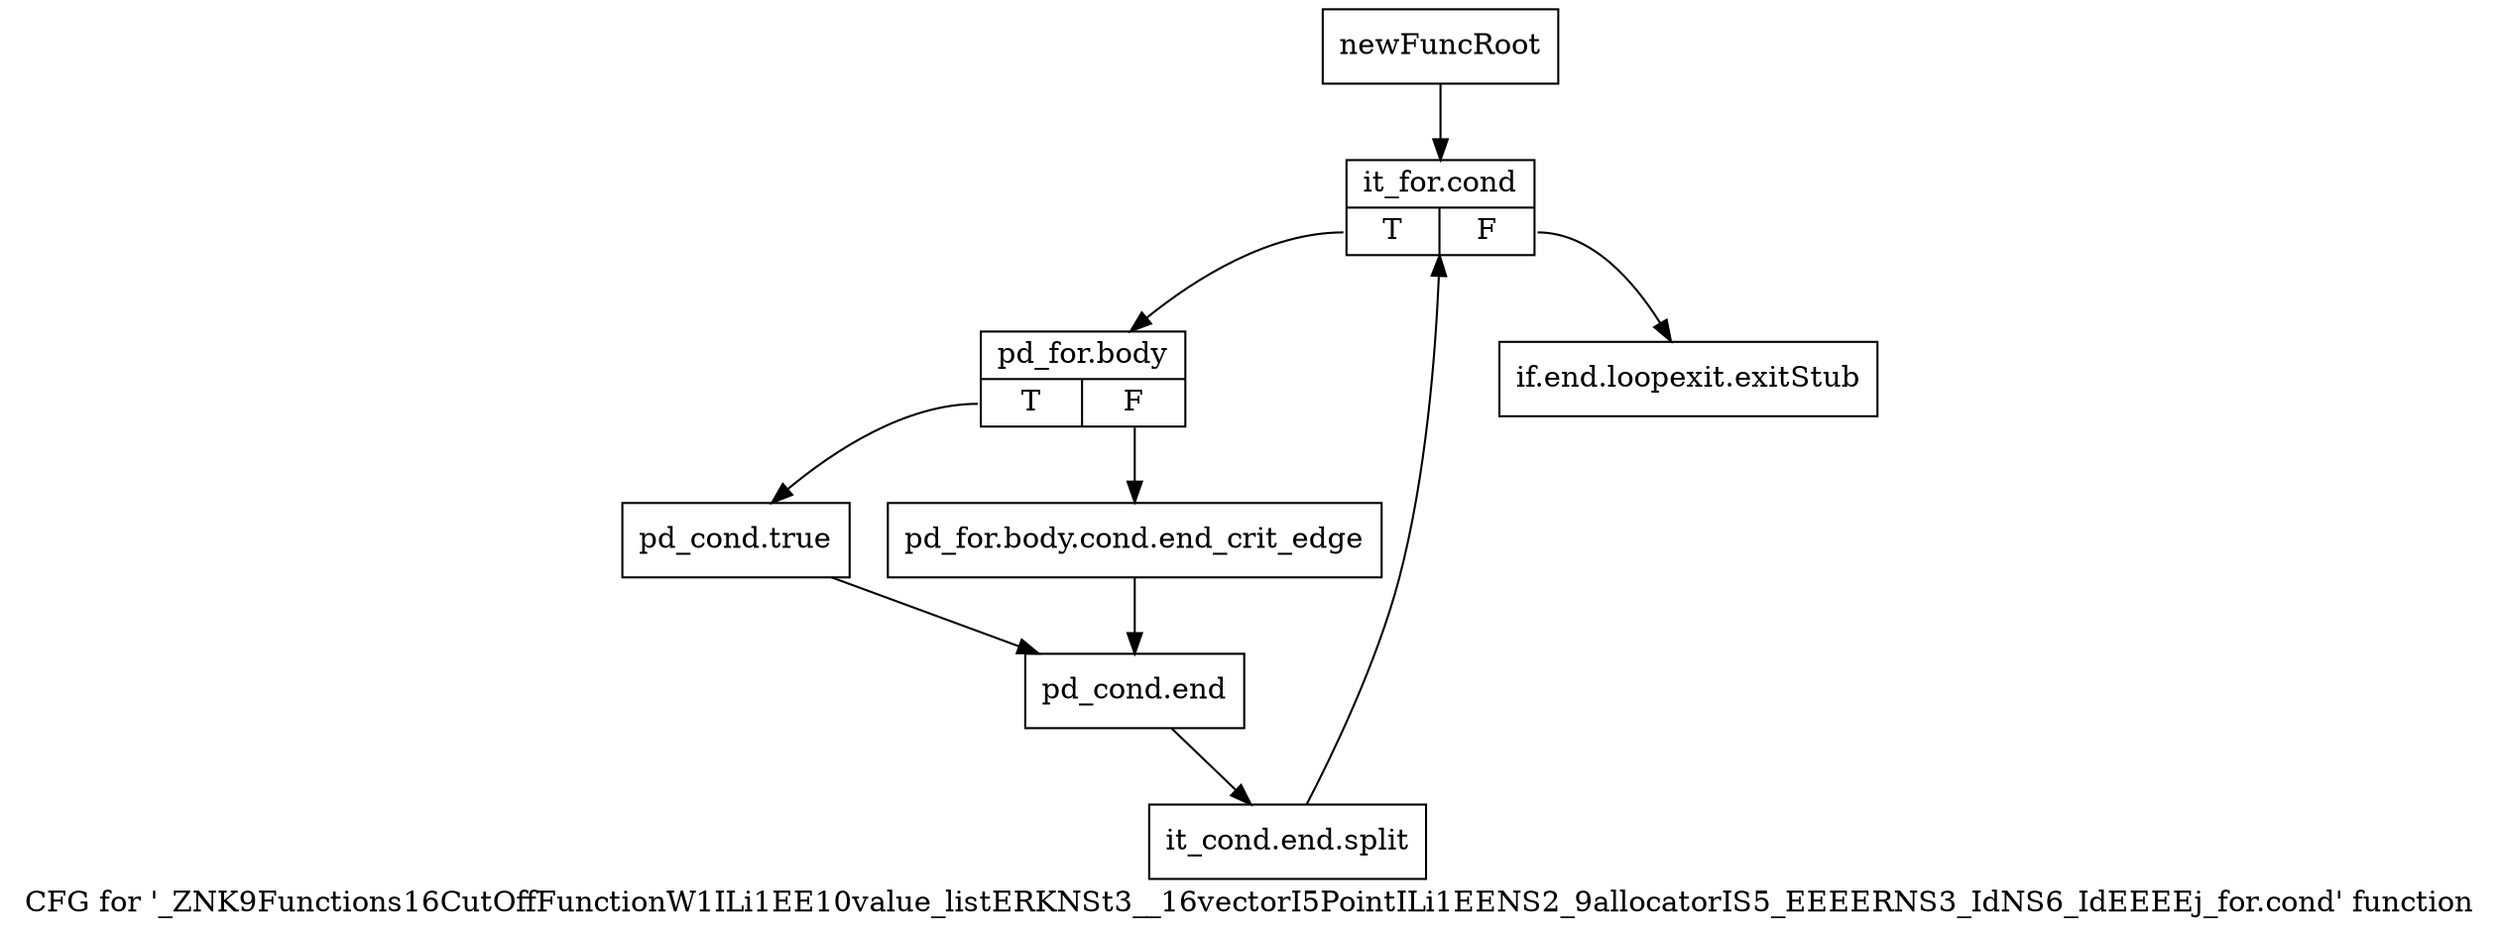 digraph "CFG for '_ZNK9Functions16CutOffFunctionW1ILi1EE10value_listERKNSt3__16vectorI5PointILi1EENS2_9allocatorIS5_EEEERNS3_IdNS6_IdEEEEj_for.cond' function" {
	label="CFG for '_ZNK9Functions16CutOffFunctionW1ILi1EE10value_listERKNSt3__16vectorI5PointILi1EENS2_9allocatorIS5_EEEERNS3_IdNS6_IdEEEEj_for.cond' function";

	Node0x93237a0 [shape=record,label="{newFuncRoot}"];
	Node0x93237a0 -> Node0x9323840;
	Node0x93237f0 [shape=record,label="{if.end.loopexit.exitStub}"];
	Node0x9323840 [shape=record,label="{it_for.cond|{<s0>T|<s1>F}}"];
	Node0x9323840:s0 -> Node0x9323890;
	Node0x9323840:s1 -> Node0x93237f0;
	Node0x9323890 [shape=record,label="{pd_for.body|{<s0>T|<s1>F}}"];
	Node0x9323890:s0 -> Node0x9323930;
	Node0x9323890:s1 -> Node0x93238e0;
	Node0x93238e0 [shape=record,label="{pd_for.body.cond.end_crit_edge}"];
	Node0x93238e0 -> Node0x9323980;
	Node0x9323930 [shape=record,label="{pd_cond.true}"];
	Node0x9323930 -> Node0x9323980;
	Node0x9323980 [shape=record,label="{pd_cond.end}"];
	Node0x9323980 -> Node0xb5aa760;
	Node0xb5aa760 [shape=record,label="{it_cond.end.split}"];
	Node0xb5aa760 -> Node0x9323840;
}
